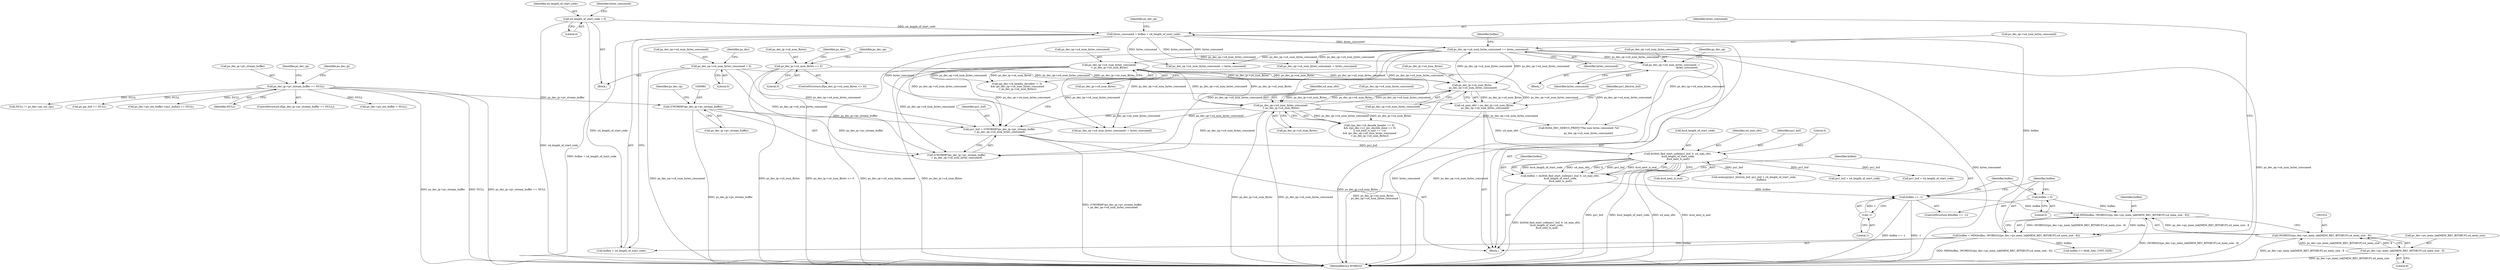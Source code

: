 digraph "0_Android_0b23c81c3dd9ec38f7e6806a3955fed1925541a0@pointer" {
"1001160" [label="(Call,ps_dec_op->u4_num_bytes_consumed -=\n                                        bytes_consumed)"];
"1001042" [label="(Call,bytes_consumed = buflen + u4_length_of_start_code)"];
"1001027" [label="(Call,buflen = MIN(buflen, (WORD32)(ps_dec->ps_mem_tab[MEM_REC_BITSBUF].u4_mem_size - 8)))"];
"1001029" [label="(Call,MIN(buflen, (WORD32)(ps_dec->ps_mem_tab[MEM_REC_BITSBUF].u4_mem_size - 8)))"];
"1001020" [label="(Call,buflen == -1)"];
"1001009" [label="(Call,buflen = ih264d_find_start_code(pu1_buf, 0, u4_max_ofst,\n &u4_length_of_start_code,\n &u4_next_is_aud))"];
"1001011" [label="(Call,ih264d_find_start_code(pu1_buf, 0, u4_max_ofst,\n &u4_length_of_start_code,\n &u4_next_is_aud))"];
"1000977" [label="(Call,pu1_buf = (UWORD8*)ps_dec_ip->pv_stream_buffer\n + ps_dec_op->u4_num_bytes_consumed)"];
"1000980" [label="(Call,(UWORD8*)ps_dec_ip->pv_stream_buffer)"];
"1000270" [label="(Call,ps_dec_ip->pv_stream_buffer == NULL)"];
"1001424" [label="(Call,ps_dec_op->u4_num_bytes_consumed\n < ps_dec_ip->u4_num_Bytes)"];
"1001047" [label="(Call,ps_dec_op->u4_num_bytes_consumed += bytes_consumed)"];
"1000990" [label="(Call,ps_dec_ip->u4_num_Bytes\n - ps_dec_op->u4_num_bytes_consumed)"];
"1000291" [label="(Call,ps_dec_ip->u4_num_Bytes <= 0)"];
"1001449" [label="(Call,ps_dec_op->u4_num_bytes_consumed\n < ps_dec_ip->u4_num_Bytes)"];
"1000316" [label="(Call,ps_dec_op->u4_num_bytes_consumed = 0)"];
"1000988" [label="(Call,u4_max_ofst = ps_dec_ip->u4_num_Bytes\n - ps_dec_op->u4_num_bytes_consumed)"];
"1001022" [label="(Call,-1)"];
"1001024" [label="(Call,buflen = 0)"];
"1001031" [label="(Call,(WORD32)(ps_dec->ps_mem_tab[MEM_REC_BITSBUF].u4_mem_size - 8))"];
"1001033" [label="(Call,ps_dec->ps_mem_tab[MEM_REC_BITSBUF].u4_mem_size - 8)"];
"1000176" [label="(Call,u4_length_of_start_code = 0)"];
"1001042" [label="(Call,bytes_consumed = buflen + u4_length_of_start_code)"];
"1001428" [label="(Call,ps_dec_ip->u4_num_Bytes)"];
"1000986" [label="(Identifier,ps_dec_op)"];
"1000988" [label="(Call,u4_max_ofst = ps_dec_ip->u4_num_Bytes\n - ps_dec_op->u4_num_bytes_consumed)"];
"1000978" [label="(Identifier,pu1_buf)"];
"1001011" [label="(Call,ih264d_find_start_code(pu1_buf, 0, u4_max_ofst,\n &u4_length_of_start_code,\n &u4_next_is_aud))"];
"1000278" [label="(Identifier,ps_dec_op)"];
"1000976" [label="(Block,)"];
"1001051" [label="(Identifier,bytes_consumed)"];
"1000982" [label="(Call,ps_dec_ip->pv_stream_buffer)"];
"1000980" [label="(Call,(UWORD8*)ps_dec_ip->pv_stream_buffer)"];
"1000270" [label="(Call,ps_dec_ip->pv_stream_buffer == NULL)"];
"1001450" [label="(Call,ps_dec_op->u4_num_bytes_consumed)"];
"1000176" [label="(Call,u4_length_of_start_code = 0)"];
"1001025" [label="(Identifier,buflen)"];
"1001020" [label="(Call,buflen == -1)"];
"1000292" [label="(Call,ps_dec_ip->u4_num_Bytes)"];
"1001054" [label="(Identifier,buflen)"];
"1001159" [label="(Block,)"];
"1002226" [label="(MethodReturn,WORD32)"];
"1002124" [label="(Call,NULL != ps_dec->ps_cur_sps)"];
"1001030" [label="(Identifier,buflen)"];
"1001167" [label="(Identifier,ps_dec_op)"];
"1001010" [label="(Identifier,buflen)"];
"1000994" [label="(Call,ps_dec_op->u4_num_bytes_consumed)"];
"1001047" [label="(Call,ps_dec_op->u4_num_bytes_consumed += bytes_consumed)"];
"1001013" [label="(Literal,0)"];
"1000623" [label="(Call,ps_pic_buf == NULL)"];
"1001043" [label="(Identifier,bytes_consumed)"];
"1000421" [label="(Call,ps_dec->ps_out_buffer->pu1_bufs[i] == NULL)"];
"1001433" [label="(Call,((ps_dec->i4_decode_header == 0)\n && ((ps_dec->u1_pic_decode_done == 0)\n || (u4_next_is_aud == 1)))\n && (ps_dec_op->u4_num_bytes_consumed\n < ps_dec_ip->u4_num_Bytes))"];
"1001026" [label="(Literal,0)"];
"1000156" [label="(Block,)"];
"1000316" [label="(Call,ps_dec_op->u4_num_bytes_consumed = 0)"];
"1001369" [label="(Call,ps_dec_op->u4_num_bytes_consumed -= bytes_consumed)"];
"1001029" [label="(Call,MIN(buflen, (WORD32)(ps_dec->ps_mem_tab[MEM_REC_BITSBUF].u4_mem_size - 8)))"];
"1001017" [label="(Call,&u4_next_is_aud)"];
"1001023" [label="(Literal,1)"];
"1001015" [label="(Call,&u4_length_of_start_code)"];
"1001014" [label="(Identifier,u4_max_ofst)"];
"1001049" [label="(Identifier,ps_dec_op)"];
"1000295" [label="(Literal,0)"];
"1001048" [label="(Call,ps_dec_op->u4_num_bytes_consumed)"];
"1000177" [label="(Identifier,u4_length_of_start_code)"];
"1001044" [label="(Call,buflen + u4_length_of_start_code)"];
"1000320" [label="(Literal,0)"];
"1000274" [label="(Identifier,NULL)"];
"1001160" [label="(Call,ps_dec_op->u4_num_bytes_consumed -=\n                                        bytes_consumed)"];
"1000313" [label="(Identifier,ps_dec)"];
"1001425" [label="(Call,ps_dec_op->u4_num_bytes_consumed)"];
"1000323" [label="(Identifier,ps_dec)"];
"1001019" [label="(ControlStructure,if(buflen == -1))"];
"1001209" [label="(Call,memcpy(pu1_bitstrm_buf, pu1_buf + u4_length_of_start_code,\n                   buflen))"];
"1000290" [label="(ControlStructure,if(ps_dec_ip->u4_num_Bytes <= 0))"];
"1000293" [label="(Identifier,ps_dec_ip)"];
"1000977" [label="(Call,pu1_buf = (UWORD8*)ps_dec_ip->pv_stream_buffer\n + ps_dec_op->u4_num_bytes_consumed)"];
"1001009" [label="(Call,buflen = ih264d_find_start_code(pu1_buf, 0, u4_max_ofst,\n &u4_length_of_start_code,\n &u4_next_is_aud))"];
"1000989" [label="(Identifier,u4_max_ofst)"];
"1001012" [label="(Identifier,pu1_buf)"];
"1000271" [label="(Call,ps_dec_ip->pv_stream_buffer)"];
"1000979" [label="(Call,(UWORD8*)ps_dec_ip->pv_stream_buffer\n + ps_dec_op->u4_num_bytes_consumed)"];
"1001161" [label="(Call,ps_dec_op->u4_num_bytes_consumed)"];
"1000269" [label="(ControlStructure,if(ps_dec_ip->pv_stream_buffer == NULL))"];
"1000991" [label="(Call,ps_dec_ip->u4_num_Bytes)"];
"1000321" [label="(Call,ps_dec->ps_out_buffer = NULL)"];
"1001449" [label="(Call,ps_dec_op->u4_num_bytes_consumed\n < ps_dec_ip->u4_num_Bytes)"];
"1002219" [label="(Call,H264_DEC_DEBUG_PRINT(\"The num bytes consumed: %d\n\",\n                         ps_dec_op->u4_num_bytes_consumed))"];
"1001164" [label="(Identifier,bytes_consumed)"];
"1001453" [label="(Call,ps_dec_ip->u4_num_Bytes)"];
"1000178" [label="(Literal,0)"];
"1000299" [label="(Identifier,ps_dec_op)"];
"1000317" [label="(Call,ps_dec_op->u4_num_bytes_consumed)"];
"1000291" [label="(Call,ps_dec_ip->u4_num_Bytes <= 0)"];
"1001034" [label="(Call,ps_dec->ps_mem_tab[MEM_REC_BITSBUF].u4_mem_size)"];
"1001053" [label="(Call,buflen >= MAX_NAL_UNIT_SIZE)"];
"1000998" [label="(Identifier,pu1_bitstrm_buf)"];
"1001022" [label="(Call,-1)"];
"1001033" [label="(Call,ps_dec->ps_mem_tab[MEM_REC_BITSBUF].u4_mem_size - 8)"];
"1001346" [label="(Call,ps_dec_op->u4_num_bytes_consumed -= bytes_consumed)"];
"1001612" [label="(Call,ps_dec_op->u4_num_bytes_consumed -= bytes_consumed)"];
"1001028" [label="(Identifier,buflen)"];
"1000181" [label="(Identifier,bytes_consumed)"];
"1001418" [label="(Call,(ps_dec->i4_header_decoded != 3)\n && (ps_dec_op->u4_num_bytes_consumed\n < ps_dec_ip->u4_num_Bytes))"];
"1001135" [label="(Call,pu1_buf + u4_length_of_start_code)"];
"1000990" [label="(Call,ps_dec_ip->u4_num_Bytes\n - ps_dec_op->u4_num_bytes_consumed)"];
"1001424" [label="(Call,ps_dec_op->u4_num_bytes_consumed\n < ps_dec_ip->u4_num_Bytes)"];
"1001211" [label="(Call,pu1_buf + u4_length_of_start_code)"];
"1001031" [label="(Call,(WORD32)(ps_dec->ps_mem_tab[MEM_REC_BITSBUF].u4_mem_size - 8))"];
"1001024" [label="(Call,buflen = 0)"];
"1001027" [label="(Call,buflen = MIN(buflen, (WORD32)(ps_dec->ps_mem_tab[MEM_REC_BITSBUF].u4_mem_size - 8)))"];
"1001021" [label="(Identifier,buflen)"];
"1001041" [label="(Literal,8)"];
"1001160" -> "1001159"  [label="AST: "];
"1001160" -> "1001164"  [label="CFG: "];
"1001161" -> "1001160"  [label="AST: "];
"1001164" -> "1001160"  [label="AST: "];
"1001167" -> "1001160"  [label="CFG: "];
"1001160" -> "1002226"  [label="DDG: bytes_consumed"];
"1001160" -> "1002226"  [label="DDG: ps_dec_op->u4_num_bytes_consumed"];
"1001042" -> "1001160"  [label="DDG: bytes_consumed"];
"1001047" -> "1001160"  [label="DDG: ps_dec_op->u4_num_bytes_consumed"];
"1001042" -> "1000976"  [label="AST: "];
"1001042" -> "1001044"  [label="CFG: "];
"1001043" -> "1001042"  [label="AST: "];
"1001044" -> "1001042"  [label="AST: "];
"1001049" -> "1001042"  [label="CFG: "];
"1001042" -> "1002226"  [label="DDG: buflen + u4_length_of_start_code"];
"1001027" -> "1001042"  [label="DDG: buflen"];
"1000176" -> "1001042"  [label="DDG: u4_length_of_start_code"];
"1001042" -> "1001047"  [label="DDG: bytes_consumed"];
"1001042" -> "1001346"  [label="DDG: bytes_consumed"];
"1001042" -> "1001369"  [label="DDG: bytes_consumed"];
"1001042" -> "1001612"  [label="DDG: bytes_consumed"];
"1001027" -> "1000976"  [label="AST: "];
"1001027" -> "1001029"  [label="CFG: "];
"1001028" -> "1001027"  [label="AST: "];
"1001029" -> "1001027"  [label="AST: "];
"1001043" -> "1001027"  [label="CFG: "];
"1001027" -> "1002226"  [label="DDG: MIN(buflen, (WORD32)(ps_dec->ps_mem_tab[MEM_REC_BITSBUF].u4_mem_size - 8))"];
"1001029" -> "1001027"  [label="DDG: buflen"];
"1001029" -> "1001027"  [label="DDG: (WORD32)(ps_dec->ps_mem_tab[MEM_REC_BITSBUF].u4_mem_size - 8)"];
"1001027" -> "1001044"  [label="DDG: buflen"];
"1001027" -> "1001053"  [label="DDG: buflen"];
"1001029" -> "1001031"  [label="CFG: "];
"1001030" -> "1001029"  [label="AST: "];
"1001031" -> "1001029"  [label="AST: "];
"1001029" -> "1002226"  [label="DDG: (WORD32)(ps_dec->ps_mem_tab[MEM_REC_BITSBUF].u4_mem_size - 8)"];
"1001020" -> "1001029"  [label="DDG: buflen"];
"1001024" -> "1001029"  [label="DDG: buflen"];
"1001031" -> "1001029"  [label="DDG: ps_dec->ps_mem_tab[MEM_REC_BITSBUF].u4_mem_size - 8"];
"1001020" -> "1001019"  [label="AST: "];
"1001020" -> "1001022"  [label="CFG: "];
"1001021" -> "1001020"  [label="AST: "];
"1001022" -> "1001020"  [label="AST: "];
"1001025" -> "1001020"  [label="CFG: "];
"1001028" -> "1001020"  [label="CFG: "];
"1001020" -> "1002226"  [label="DDG: buflen == -1"];
"1001020" -> "1002226"  [label="DDG: -1"];
"1001009" -> "1001020"  [label="DDG: buflen"];
"1001022" -> "1001020"  [label="DDG: 1"];
"1001009" -> "1000976"  [label="AST: "];
"1001009" -> "1001011"  [label="CFG: "];
"1001010" -> "1001009"  [label="AST: "];
"1001011" -> "1001009"  [label="AST: "];
"1001021" -> "1001009"  [label="CFG: "];
"1001009" -> "1002226"  [label="DDG: ih264d_find_start_code(pu1_buf, 0, u4_max_ofst,\n &u4_length_of_start_code,\n &u4_next_is_aud)"];
"1001011" -> "1001009"  [label="DDG: &u4_length_of_start_code"];
"1001011" -> "1001009"  [label="DDG: u4_max_ofst"];
"1001011" -> "1001009"  [label="DDG: 0"];
"1001011" -> "1001009"  [label="DDG: pu1_buf"];
"1001011" -> "1001009"  [label="DDG: &u4_next_is_aud"];
"1001011" -> "1001017"  [label="CFG: "];
"1001012" -> "1001011"  [label="AST: "];
"1001013" -> "1001011"  [label="AST: "];
"1001014" -> "1001011"  [label="AST: "];
"1001015" -> "1001011"  [label="AST: "];
"1001017" -> "1001011"  [label="AST: "];
"1001011" -> "1002226"  [label="DDG: pu1_buf"];
"1001011" -> "1002226"  [label="DDG: &u4_length_of_start_code"];
"1001011" -> "1002226"  [label="DDG: u4_max_ofst"];
"1001011" -> "1002226"  [label="DDG: &u4_next_is_aud"];
"1000977" -> "1001011"  [label="DDG: pu1_buf"];
"1000988" -> "1001011"  [label="DDG: u4_max_ofst"];
"1001011" -> "1001135"  [label="DDG: pu1_buf"];
"1001011" -> "1001209"  [label="DDG: pu1_buf"];
"1001011" -> "1001211"  [label="DDG: pu1_buf"];
"1000977" -> "1000976"  [label="AST: "];
"1000977" -> "1000979"  [label="CFG: "];
"1000978" -> "1000977"  [label="AST: "];
"1000979" -> "1000977"  [label="AST: "];
"1000989" -> "1000977"  [label="CFG: "];
"1000977" -> "1002226"  [label="DDG: (UWORD8*)ps_dec_ip->pv_stream_buffer\n + ps_dec_op->u4_num_bytes_consumed"];
"1000980" -> "1000977"  [label="DDG: ps_dec_ip->pv_stream_buffer"];
"1001424" -> "1000977"  [label="DDG: ps_dec_op->u4_num_bytes_consumed"];
"1001047" -> "1000977"  [label="DDG: ps_dec_op->u4_num_bytes_consumed"];
"1001449" -> "1000977"  [label="DDG: ps_dec_op->u4_num_bytes_consumed"];
"1000316" -> "1000977"  [label="DDG: ps_dec_op->u4_num_bytes_consumed"];
"1000980" -> "1000979"  [label="AST: "];
"1000980" -> "1000982"  [label="CFG: "];
"1000981" -> "1000980"  [label="AST: "];
"1000982" -> "1000980"  [label="AST: "];
"1000986" -> "1000980"  [label="CFG: "];
"1000980" -> "1002226"  [label="DDG: ps_dec_ip->pv_stream_buffer"];
"1000980" -> "1000979"  [label="DDG: ps_dec_ip->pv_stream_buffer"];
"1000270" -> "1000980"  [label="DDG: ps_dec_ip->pv_stream_buffer"];
"1000270" -> "1000269"  [label="AST: "];
"1000270" -> "1000274"  [label="CFG: "];
"1000271" -> "1000270"  [label="AST: "];
"1000274" -> "1000270"  [label="AST: "];
"1000278" -> "1000270"  [label="CFG: "];
"1000293" -> "1000270"  [label="CFG: "];
"1000270" -> "1002226"  [label="DDG: NULL"];
"1000270" -> "1002226"  [label="DDG: ps_dec_ip->pv_stream_buffer == NULL"];
"1000270" -> "1002226"  [label="DDG: ps_dec_ip->pv_stream_buffer"];
"1000270" -> "1000321"  [label="DDG: NULL"];
"1000270" -> "1000421"  [label="DDG: NULL"];
"1000270" -> "1000623"  [label="DDG: NULL"];
"1000270" -> "1002124"  [label="DDG: NULL"];
"1001424" -> "1001418"  [label="AST: "];
"1001424" -> "1001428"  [label="CFG: "];
"1001425" -> "1001424"  [label="AST: "];
"1001428" -> "1001424"  [label="AST: "];
"1001418" -> "1001424"  [label="CFG: "];
"1001424" -> "1002226"  [label="DDG: ps_dec_op->u4_num_bytes_consumed"];
"1001424" -> "1002226"  [label="DDG: ps_dec_ip->u4_num_Bytes"];
"1001424" -> "1000979"  [label="DDG: ps_dec_op->u4_num_bytes_consumed"];
"1001424" -> "1000990"  [label="DDG: ps_dec_ip->u4_num_Bytes"];
"1001424" -> "1000990"  [label="DDG: ps_dec_op->u4_num_bytes_consumed"];
"1001424" -> "1001418"  [label="DDG: ps_dec_op->u4_num_bytes_consumed"];
"1001424" -> "1001418"  [label="DDG: ps_dec_ip->u4_num_Bytes"];
"1001047" -> "1001424"  [label="DDG: ps_dec_op->u4_num_bytes_consumed"];
"1000990" -> "1001424"  [label="DDG: ps_dec_ip->u4_num_Bytes"];
"1001424" -> "1001449"  [label="DDG: ps_dec_op->u4_num_bytes_consumed"];
"1001424" -> "1001449"  [label="DDG: ps_dec_ip->u4_num_Bytes"];
"1001424" -> "1001612"  [label="DDG: ps_dec_op->u4_num_bytes_consumed"];
"1001424" -> "1002219"  [label="DDG: ps_dec_op->u4_num_bytes_consumed"];
"1001047" -> "1000976"  [label="AST: "];
"1001047" -> "1001051"  [label="CFG: "];
"1001048" -> "1001047"  [label="AST: "];
"1001051" -> "1001047"  [label="AST: "];
"1001054" -> "1001047"  [label="CFG: "];
"1001047" -> "1002226"  [label="DDG: bytes_consumed"];
"1001047" -> "1002226"  [label="DDG: ps_dec_op->u4_num_bytes_consumed"];
"1001047" -> "1000979"  [label="DDG: ps_dec_op->u4_num_bytes_consumed"];
"1001047" -> "1000990"  [label="DDG: ps_dec_op->u4_num_bytes_consumed"];
"1000990" -> "1001047"  [label="DDG: ps_dec_op->u4_num_bytes_consumed"];
"1001047" -> "1001346"  [label="DDG: ps_dec_op->u4_num_bytes_consumed"];
"1001047" -> "1001369"  [label="DDG: ps_dec_op->u4_num_bytes_consumed"];
"1001047" -> "1001449"  [label="DDG: ps_dec_op->u4_num_bytes_consumed"];
"1001047" -> "1001612"  [label="DDG: ps_dec_op->u4_num_bytes_consumed"];
"1001047" -> "1002219"  [label="DDG: ps_dec_op->u4_num_bytes_consumed"];
"1000990" -> "1000988"  [label="AST: "];
"1000990" -> "1000994"  [label="CFG: "];
"1000991" -> "1000990"  [label="AST: "];
"1000994" -> "1000990"  [label="AST: "];
"1000988" -> "1000990"  [label="CFG: "];
"1000990" -> "1002226"  [label="DDG: ps_dec_ip->u4_num_Bytes"];
"1000990" -> "1000988"  [label="DDG: ps_dec_ip->u4_num_Bytes"];
"1000990" -> "1000988"  [label="DDG: ps_dec_op->u4_num_bytes_consumed"];
"1000291" -> "1000990"  [label="DDG: ps_dec_ip->u4_num_Bytes"];
"1001449" -> "1000990"  [label="DDG: ps_dec_ip->u4_num_Bytes"];
"1001449" -> "1000990"  [label="DDG: ps_dec_op->u4_num_bytes_consumed"];
"1000316" -> "1000990"  [label="DDG: ps_dec_op->u4_num_bytes_consumed"];
"1000990" -> "1001449"  [label="DDG: ps_dec_ip->u4_num_Bytes"];
"1000291" -> "1000290"  [label="AST: "];
"1000291" -> "1000295"  [label="CFG: "];
"1000292" -> "1000291"  [label="AST: "];
"1000295" -> "1000291"  [label="AST: "];
"1000299" -> "1000291"  [label="CFG: "];
"1000313" -> "1000291"  [label="CFG: "];
"1000291" -> "1002226"  [label="DDG: ps_dec_ip->u4_num_Bytes <= 0"];
"1000291" -> "1002226"  [label="DDG: ps_dec_ip->u4_num_Bytes"];
"1001449" -> "1001433"  [label="AST: "];
"1001449" -> "1001453"  [label="CFG: "];
"1001450" -> "1001449"  [label="AST: "];
"1001453" -> "1001449"  [label="AST: "];
"1001433" -> "1001449"  [label="CFG: "];
"1001449" -> "1002226"  [label="DDG: ps_dec_ip->u4_num_Bytes"];
"1001449" -> "1002226"  [label="DDG: ps_dec_op->u4_num_bytes_consumed"];
"1001449" -> "1000979"  [label="DDG: ps_dec_op->u4_num_bytes_consumed"];
"1001449" -> "1001433"  [label="DDG: ps_dec_op->u4_num_bytes_consumed"];
"1001449" -> "1001433"  [label="DDG: ps_dec_ip->u4_num_Bytes"];
"1001449" -> "1001612"  [label="DDG: ps_dec_op->u4_num_bytes_consumed"];
"1001449" -> "1002219"  [label="DDG: ps_dec_op->u4_num_bytes_consumed"];
"1000316" -> "1000156"  [label="AST: "];
"1000316" -> "1000320"  [label="CFG: "];
"1000317" -> "1000316"  [label="AST: "];
"1000320" -> "1000316"  [label="AST: "];
"1000323" -> "1000316"  [label="CFG: "];
"1000316" -> "1002226"  [label="DDG: ps_dec_op->u4_num_bytes_consumed"];
"1000316" -> "1000979"  [label="DDG: ps_dec_op->u4_num_bytes_consumed"];
"1000988" -> "1000976"  [label="AST: "];
"1000989" -> "1000988"  [label="AST: "];
"1000998" -> "1000988"  [label="CFG: "];
"1000988" -> "1002226"  [label="DDG: ps_dec_ip->u4_num_Bytes\n - ps_dec_op->u4_num_bytes_consumed"];
"1001022" -> "1001023"  [label="CFG: "];
"1001023" -> "1001022"  [label="AST: "];
"1001024" -> "1001019"  [label="AST: "];
"1001024" -> "1001026"  [label="CFG: "];
"1001025" -> "1001024"  [label="AST: "];
"1001026" -> "1001024"  [label="AST: "];
"1001028" -> "1001024"  [label="CFG: "];
"1001031" -> "1001033"  [label="CFG: "];
"1001032" -> "1001031"  [label="AST: "];
"1001033" -> "1001031"  [label="AST: "];
"1001031" -> "1002226"  [label="DDG: ps_dec->ps_mem_tab[MEM_REC_BITSBUF].u4_mem_size - 8"];
"1001033" -> "1001031"  [label="DDG: ps_dec->ps_mem_tab[MEM_REC_BITSBUF].u4_mem_size"];
"1001033" -> "1001031"  [label="DDG: 8"];
"1001033" -> "1001041"  [label="CFG: "];
"1001034" -> "1001033"  [label="AST: "];
"1001041" -> "1001033"  [label="AST: "];
"1001033" -> "1002226"  [label="DDG: ps_dec->ps_mem_tab[MEM_REC_BITSBUF].u4_mem_size"];
"1000176" -> "1000156"  [label="AST: "];
"1000176" -> "1000178"  [label="CFG: "];
"1000177" -> "1000176"  [label="AST: "];
"1000178" -> "1000176"  [label="AST: "];
"1000181" -> "1000176"  [label="CFG: "];
"1000176" -> "1002226"  [label="DDG: u4_length_of_start_code"];
"1000176" -> "1001044"  [label="DDG: u4_length_of_start_code"];
}
